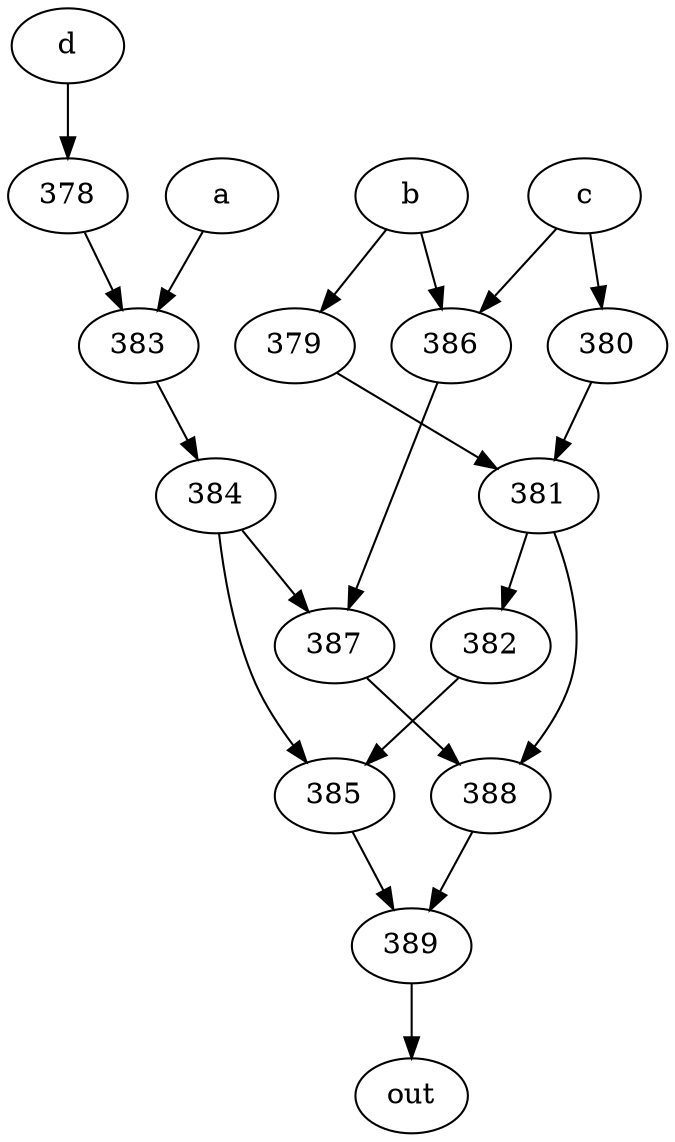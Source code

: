 strict digraph "" {
	389 -> out;
	a -> 383;
	383 -> 384;
	384 -> 387;
	384 -> 385;
	b -> 379;
	b -> 386;
	379 -> 381;
	386 -> 387;
	381 -> 382;
	381 -> 388;
	387 -> 388;
	c -> 386;
	c -> 380;
	380 -> 381;
	d -> 378;
	378 -> 383;
	382 -> 385;
	388 -> 389;
	385 -> 389;
}
